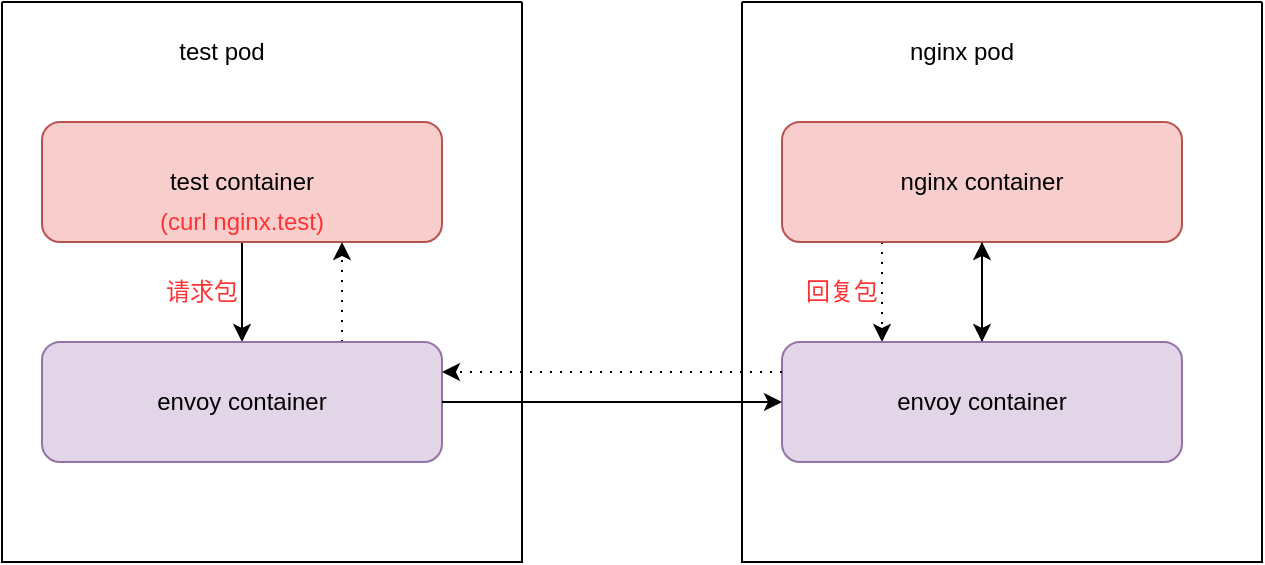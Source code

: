 <mxfile>
    <diagram id="45Jv18tGFHDdBURdYeAX" name="Page-1">
        <mxGraphModel dx="2533" dy="883" grid="1" gridSize="10" guides="1" tooltips="1" connect="1" arrows="1" fold="1" page="1" pageScale="1" pageWidth="850" pageHeight="1100" background="#ffffff" math="0" shadow="0">
            <root>
                <mxCell id="0"/>
                <mxCell id="1" parent="0"/>
                <mxCell id="2" value="" style="swimlane;startSize=0;" vertex="1" parent="1">
                    <mxGeometry x="-380" y="210" width="260" height="280" as="geometry"/>
                </mxCell>
                <mxCell id="3" value="test pod" style="text;html=1;strokeColor=none;fillColor=none;align=center;verticalAlign=middle;whiteSpace=wrap;rounded=0;" vertex="1" parent="2">
                    <mxGeometry x="80" y="10" width="60" height="30" as="geometry"/>
                </mxCell>
                <mxCell id="12" style="edgeStyle=none;html=1;fontColor=#FF3333;" edge="1" parent="2" source="4" target="5">
                    <mxGeometry relative="1" as="geometry"/>
                </mxCell>
                <mxCell id="4" value="test container" style="rounded=1;whiteSpace=wrap;html=1;fillColor=#f8cecc;strokeColor=#b85450;" vertex="1" parent="2">
                    <mxGeometry x="20" y="60" width="200" height="60" as="geometry"/>
                </mxCell>
                <mxCell id="18" style="edgeStyle=none;html=1;entryX=0.75;entryY=1;entryDx=0;entryDy=0;dashed=1;dashPattern=1 4;fontColor=#FF3333;exitX=0.75;exitY=0;exitDx=0;exitDy=0;" edge="1" parent="2" source="5" target="4">
                    <mxGeometry relative="1" as="geometry"/>
                </mxCell>
                <mxCell id="5" value="envoy container" style="rounded=1;whiteSpace=wrap;html=1;fillColor=#e1d5e7;strokeColor=#9673a6;" vertex="1" parent="2">
                    <mxGeometry x="20" y="170" width="200" height="60" as="geometry"/>
                </mxCell>
                <mxCell id="10" value="&lt;font color=&quot;#ff3333&quot;&gt;(curl nginx.test)&lt;/font&gt;" style="text;html=1;strokeColor=none;fillColor=none;align=center;verticalAlign=middle;whiteSpace=wrap;rounded=0;" vertex="1" parent="2">
                    <mxGeometry x="70" y="100" width="100" height="20" as="geometry"/>
                </mxCell>
                <mxCell id="21" value="请求包" style="text;html=1;strokeColor=none;fillColor=none;align=center;verticalAlign=middle;whiteSpace=wrap;rounded=0;fontColor=#FF3333;" vertex="1" parent="2">
                    <mxGeometry x="70" y="130" width="60" height="30" as="geometry"/>
                </mxCell>
                <mxCell id="6" value="" style="swimlane;startSize=0;" vertex="1" parent="1">
                    <mxGeometry x="-10" y="210" width="260" height="280" as="geometry"/>
                </mxCell>
                <mxCell id="7" value="nginx pod" style="text;html=1;strokeColor=none;fillColor=none;align=center;verticalAlign=middle;whiteSpace=wrap;rounded=0;" vertex="1" parent="6">
                    <mxGeometry x="80" y="10" width="60" height="30" as="geometry"/>
                </mxCell>
                <mxCell id="15" style="edgeStyle=none;html=1;fontColor=#FF3333;" edge="1" parent="6" source="8" target="9">
                    <mxGeometry relative="1" as="geometry"/>
                </mxCell>
                <mxCell id="16" style="edgeStyle=none;html=1;entryX=0.25;entryY=0;entryDx=0;entryDy=0;fontColor=#FF3333;exitX=0.25;exitY=1;exitDx=0;exitDy=0;dashed=1;dashPattern=1 4;" edge="1" parent="6" source="8" target="9">
                    <mxGeometry relative="1" as="geometry"/>
                </mxCell>
                <mxCell id="8" value="nginx container" style="rounded=1;whiteSpace=wrap;html=1;fillColor=#f8cecc;strokeColor=#b85450;" vertex="1" parent="6">
                    <mxGeometry x="20" y="60" width="200" height="60" as="geometry"/>
                </mxCell>
                <mxCell id="14" style="edgeStyle=none;html=1;entryX=0.5;entryY=1;entryDx=0;entryDy=0;fontColor=#FF3333;" edge="1" parent="6" source="9" target="8">
                    <mxGeometry relative="1" as="geometry">
                        <Array as="points">
                            <mxPoint x="120" y="140"/>
                        </Array>
                    </mxGeometry>
                </mxCell>
                <mxCell id="9" value="envoy container" style="rounded=1;whiteSpace=wrap;html=1;fillColor=#e1d5e7;strokeColor=#9673a6;" vertex="1" parent="6">
                    <mxGeometry x="20" y="170" width="200" height="60" as="geometry"/>
                </mxCell>
                <mxCell id="19" value="回复包" style="text;html=1;strokeColor=none;fillColor=none;align=center;verticalAlign=middle;whiteSpace=wrap;rounded=0;fontColor=#FF3333;" vertex="1" parent="6">
                    <mxGeometry x="20" y="130" width="60" height="30" as="geometry"/>
                </mxCell>
                <mxCell id="13" style="edgeStyle=none;html=1;fontColor=#FF3333;" edge="1" parent="1" source="5" target="9">
                    <mxGeometry relative="1" as="geometry"/>
                </mxCell>
                <mxCell id="17" style="edgeStyle=none;html=1;entryX=1;entryY=0.25;entryDx=0;entryDy=0;dashed=1;dashPattern=1 4;fontColor=#FF3333;exitX=0;exitY=0.25;exitDx=0;exitDy=0;" edge="1" parent="1" source="9" target="5">
                    <mxGeometry relative="1" as="geometry"/>
                </mxCell>
            </root>
        </mxGraphModel>
    </diagram>
</mxfile>